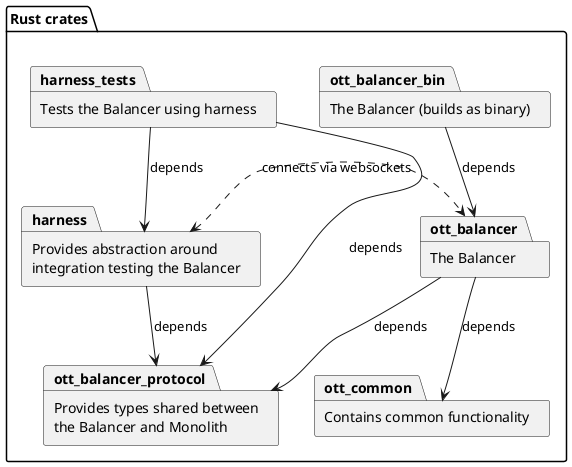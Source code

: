 @startuml

folder "Rust crates" {
  package ott_common [
    Contains common functionality
  ]
  package ott_balancer [
    The Balancer
  ]
  package ott_balancer_bin [
    The Balancer (builds as binary)
  ]
  package ott_balancer_protocol [
    Provides types shared between
    the Balancer and Monolith
  ]
  package harness [
    Provides abstraction around
    integration testing the Balancer
  ]
  package harness_tests [
    Tests the Balancer using harness
  ]
}


ott_balancer --> ott_common : depends
ott_balancer -> ott_balancer_protocol : depends
harness --> ott_balancer_protocol : depends
harness_tests --> harness : depends
harness_tests -> ott_balancer_protocol : depends
harness <.> ott_balancer : connects via websockets
ott_balancer_bin --> ott_balancer : depends

@enduml